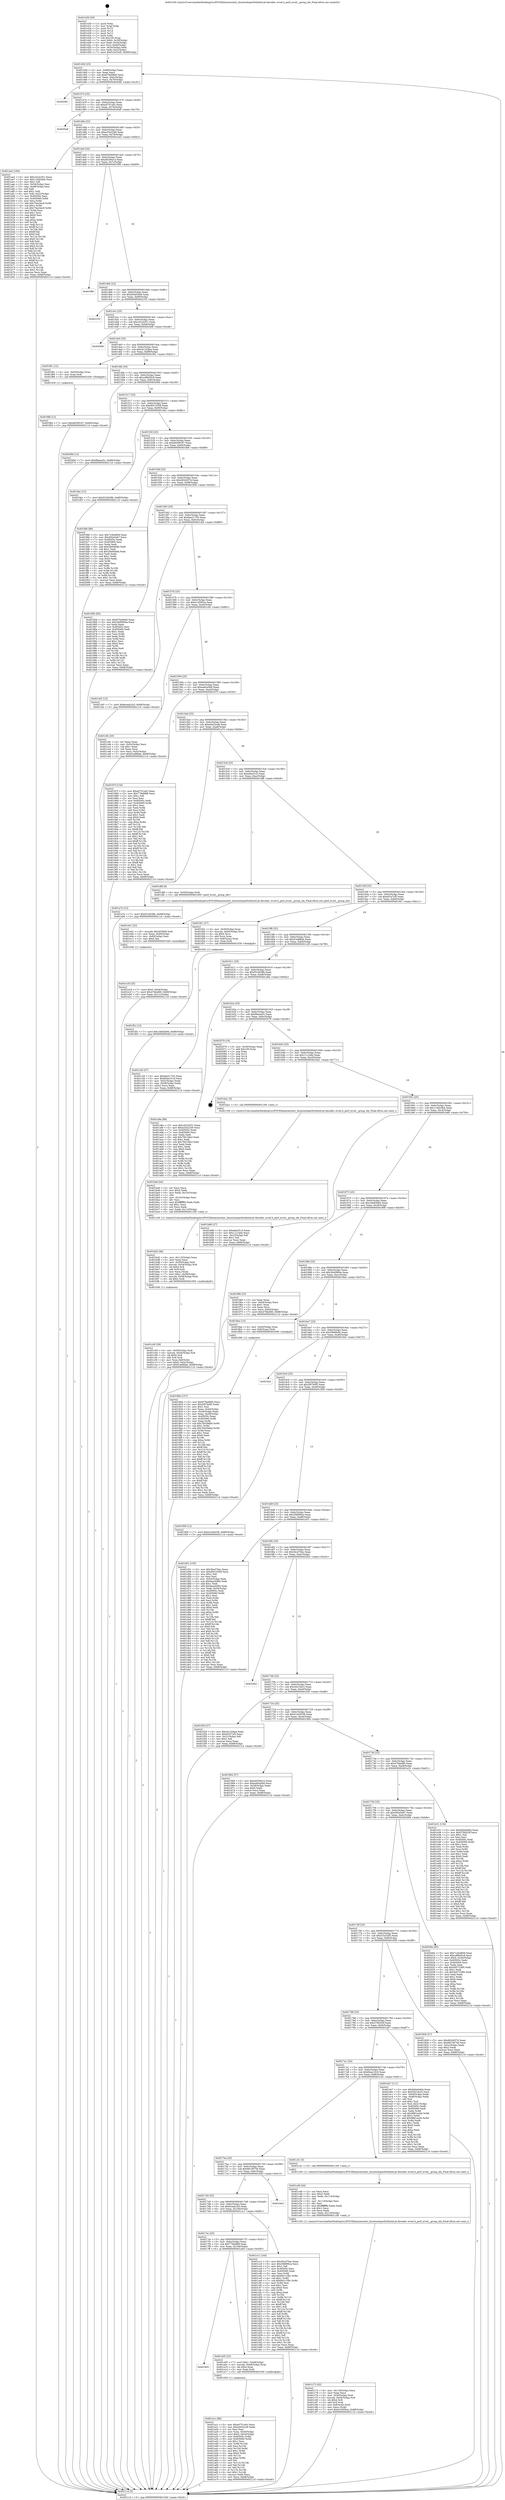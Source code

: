 digraph "0x401430" {
  label = "0x401430 (/mnt/c/Users/mathe/Desktop/tcc/POCII/binaries/extr_linuxtoolsperfutilintel-pt-decoder..evsel.h_perf_evsel__group_idx_Final-ollvm.out::main(0))"
  labelloc = "t"
  node[shape=record]

  Entry [label="",width=0.3,height=0.3,shape=circle,fillcolor=black,style=filled]
  "0x40145d" [label="{
     0x40145d [23]\l
     | [instrs]\l
     &nbsp;&nbsp;0x40145d \<+3\>: mov -0x68(%rbp),%eax\l
     &nbsp;&nbsp;0x401460 \<+2\>: mov %eax,%ecx\l
     &nbsp;&nbsp;0x401462 \<+6\>: sub $0x879a99d0,%ecx\l
     &nbsp;&nbsp;0x401468 \<+3\>: mov %eax,-0x6c(%rbp)\l
     &nbsp;&nbsp;0x40146b \<+3\>: mov %ecx,-0x70(%rbp)\l
     &nbsp;&nbsp;0x40146e \<+6\>: je 000000000040208c \<main+0xc5c\>\l
  }"]
  "0x40208c" [label="{
     0x40208c\l
  }", style=dashed]
  "0x401474" [label="{
     0x401474 [22]\l
     | [instrs]\l
     &nbsp;&nbsp;0x401474 \<+5\>: jmp 0000000000401479 \<main+0x49\>\l
     &nbsp;&nbsp;0x401479 \<+3\>: mov -0x6c(%rbp),%eax\l
     &nbsp;&nbsp;0x40147c \<+5\>: sub $0xa0751a0c,%eax\l
     &nbsp;&nbsp;0x401481 \<+3\>: mov %eax,-0x74(%rbp)\l
     &nbsp;&nbsp;0x401484 \<+6\>: je 00000000004020a8 \<main+0xc78\>\l
  }"]
  Exit [label="",width=0.3,height=0.3,shape=circle,fillcolor=black,style=filled,peripheries=2]
  "0x4020a8" [label="{
     0x4020a8\l
  }", style=dashed]
  "0x40148a" [label="{
     0x40148a [22]\l
     | [instrs]\l
     &nbsp;&nbsp;0x40148a \<+5\>: jmp 000000000040148f \<main+0x5f\>\l
     &nbsp;&nbsp;0x40148f \<+3\>: mov -0x6c(%rbp),%eax\l
     &nbsp;&nbsp;0x401492 \<+5\>: sub $0xa33e2249,%eax\l
     &nbsp;&nbsp;0x401497 \<+3\>: mov %eax,-0x78(%rbp)\l
     &nbsp;&nbsp;0x40149a \<+6\>: je 0000000000401ae2 \<main+0x6b2\>\l
  }"]
  "0x401f8d" [label="{
     0x401f8d [12]\l
     | [instrs]\l
     &nbsp;&nbsp;0x401f8d \<+7\>: movl $0xd6509187,-0x68(%rbp)\l
     &nbsp;&nbsp;0x401f94 \<+5\>: jmp 000000000040211d \<main+0xced\>\l
  }"]
  "0x401ae2" [label="{
     0x401ae2 [164]\l
     | [instrs]\l
     &nbsp;&nbsp;0x401ae2 \<+5\>: mov $0xc422e351,%eax\l
     &nbsp;&nbsp;0x401ae7 \<+5\>: mov $0x11dd24b4,%ecx\l
     &nbsp;&nbsp;0x401aec \<+2\>: mov $0x1,%dl\l
     &nbsp;&nbsp;0x401aee \<+3\>: mov -0x54(%rbp),%esi\l
     &nbsp;&nbsp;0x401af1 \<+3\>: cmp -0x48(%rbp),%esi\l
     &nbsp;&nbsp;0x401af4 \<+4\>: setl %dil\l
     &nbsp;&nbsp;0x401af8 \<+4\>: and $0x1,%dil\l
     &nbsp;&nbsp;0x401afc \<+4\>: mov %dil,-0x22(%rbp)\l
     &nbsp;&nbsp;0x401b00 \<+7\>: mov 0x40505c,%esi\l
     &nbsp;&nbsp;0x401b07 \<+8\>: mov 0x405060,%r8d\l
     &nbsp;&nbsp;0x401b0f \<+3\>: mov %esi,%r9d\l
     &nbsp;&nbsp;0x401b12 \<+7\>: add $0x75ee3ec9,%r9d\l
     &nbsp;&nbsp;0x401b19 \<+4\>: sub $0x1,%r9d\l
     &nbsp;&nbsp;0x401b1d \<+7\>: sub $0x75ee3ec9,%r9d\l
     &nbsp;&nbsp;0x401b24 \<+4\>: imul %r9d,%esi\l
     &nbsp;&nbsp;0x401b28 \<+3\>: and $0x1,%esi\l
     &nbsp;&nbsp;0x401b2b \<+3\>: cmp $0x0,%esi\l
     &nbsp;&nbsp;0x401b2e \<+4\>: sete %dil\l
     &nbsp;&nbsp;0x401b32 \<+4\>: cmp $0xa,%r8d\l
     &nbsp;&nbsp;0x401b36 \<+4\>: setl %r10b\l
     &nbsp;&nbsp;0x401b3a \<+3\>: mov %dil,%r11b\l
     &nbsp;&nbsp;0x401b3d \<+4\>: xor $0xff,%r11b\l
     &nbsp;&nbsp;0x401b41 \<+3\>: mov %r10b,%bl\l
     &nbsp;&nbsp;0x401b44 \<+3\>: xor $0xff,%bl\l
     &nbsp;&nbsp;0x401b47 \<+3\>: xor $0x0,%dl\l
     &nbsp;&nbsp;0x401b4a \<+3\>: mov %r11b,%r14b\l
     &nbsp;&nbsp;0x401b4d \<+4\>: and $0x0,%r14b\l
     &nbsp;&nbsp;0x401b51 \<+3\>: and %dl,%dil\l
     &nbsp;&nbsp;0x401b54 \<+3\>: mov %bl,%r15b\l
     &nbsp;&nbsp;0x401b57 \<+4\>: and $0x0,%r15b\l
     &nbsp;&nbsp;0x401b5b \<+3\>: and %dl,%r10b\l
     &nbsp;&nbsp;0x401b5e \<+3\>: or %dil,%r14b\l
     &nbsp;&nbsp;0x401b61 \<+3\>: or %r10b,%r15b\l
     &nbsp;&nbsp;0x401b64 \<+3\>: xor %r15b,%r14b\l
     &nbsp;&nbsp;0x401b67 \<+3\>: or %bl,%r11b\l
     &nbsp;&nbsp;0x401b6a \<+4\>: xor $0xff,%r11b\l
     &nbsp;&nbsp;0x401b6e \<+3\>: or $0x0,%dl\l
     &nbsp;&nbsp;0x401b71 \<+3\>: and %dl,%r11b\l
     &nbsp;&nbsp;0x401b74 \<+3\>: or %r11b,%r14b\l
     &nbsp;&nbsp;0x401b77 \<+4\>: test $0x1,%r14b\l
     &nbsp;&nbsp;0x401b7b \<+3\>: cmovne %ecx,%eax\l
     &nbsp;&nbsp;0x401b7e \<+3\>: mov %eax,-0x68(%rbp)\l
     &nbsp;&nbsp;0x401b81 \<+5\>: jmp 000000000040211d \<main+0xced\>\l
  }"]
  "0x4014a0" [label="{
     0x4014a0 [22]\l
     | [instrs]\l
     &nbsp;&nbsp;0x4014a0 \<+5\>: jmp 00000000004014a5 \<main+0x75\>\l
     &nbsp;&nbsp;0x4014a5 \<+3\>: mov -0x6c(%rbp),%eax\l
     &nbsp;&nbsp;0x4014a8 \<+5\>: sub $0xa8256e1e,%eax\l
     &nbsp;&nbsp;0x4014ad \<+3\>: mov %eax,-0x7c(%rbp)\l
     &nbsp;&nbsp;0x4014b0 \<+6\>: je 0000000000401f99 \<main+0xb69\>\l
  }"]
  "0x401f5c" [label="{
     0x401f5c [12]\l
     | [instrs]\l
     &nbsp;&nbsp;0x401f5c \<+7\>: movl $0x1bb82b84,-0x68(%rbp)\l
     &nbsp;&nbsp;0x401f63 \<+5\>: jmp 000000000040211d \<main+0xced\>\l
  }"]
  "0x401f99" [label="{
     0x401f99\l
  }", style=dashed]
  "0x4014b6" [label="{
     0x4014b6 [22]\l
     | [instrs]\l
     &nbsp;&nbsp;0x4014b6 \<+5\>: jmp 00000000004014bb \<main+0x8b\>\l
     &nbsp;&nbsp;0x4014bb \<+3\>: mov -0x6c(%rbp),%eax\l
     &nbsp;&nbsp;0x4014be \<+5\>: sub $0xb04e04d4,%eax\l
     &nbsp;&nbsp;0x4014c3 \<+3\>: mov %eax,-0x80(%rbp)\l
     &nbsp;&nbsp;0x4014c6 \<+6\>: je 0000000000402103 \<main+0xcd3\>\l
  }"]
  "0x401e18" [label="{
     0x401e18 [25]\l
     | [instrs]\l
     &nbsp;&nbsp;0x401e18 \<+7\>: movl $0x0,-0x64(%rbp)\l
     &nbsp;&nbsp;0x401e1f \<+7\>: movl $0x47fded90,-0x68(%rbp)\l
     &nbsp;&nbsp;0x401e26 \<+6\>: mov %eax,-0x11c(%rbp)\l
     &nbsp;&nbsp;0x401e2c \<+5\>: jmp 000000000040211d \<main+0xced\>\l
  }"]
  "0x402103" [label="{
     0x402103\l
  }", style=dashed]
  "0x4014cc" [label="{
     0x4014cc [25]\l
     | [instrs]\l
     &nbsp;&nbsp;0x4014cc \<+5\>: jmp 00000000004014d1 \<main+0xa1\>\l
     &nbsp;&nbsp;0x4014d1 \<+3\>: mov -0x6c(%rbp),%eax\l
     &nbsp;&nbsp;0x4014d4 \<+5\>: sub $0xc422e351,%eax\l
     &nbsp;&nbsp;0x4014d9 \<+6\>: mov %eax,-0x84(%rbp)\l
     &nbsp;&nbsp;0x4014df \<+6\>: je 00000000004020d6 \<main+0xca6\>\l
  }"]
  "0x401e01" [label="{
     0x401e01 [23]\l
     | [instrs]\l
     &nbsp;&nbsp;0x401e01 \<+10\>: movabs $0x4030b6,%rdi\l
     &nbsp;&nbsp;0x401e0b \<+3\>: mov %eax,-0x60(%rbp)\l
     &nbsp;&nbsp;0x401e0e \<+3\>: mov -0x60(%rbp),%esi\l
     &nbsp;&nbsp;0x401e11 \<+2\>: mov $0x0,%al\l
     &nbsp;&nbsp;0x401e13 \<+5\>: call 0000000000401040 \<printf@plt\>\l
     | [calls]\l
     &nbsp;&nbsp;0x401040 \{1\} (unknown)\l
  }"]
  "0x4020d6" [label="{
     0x4020d6\l
  }", style=dashed]
  "0x4014e5" [label="{
     0x4014e5 [25]\l
     | [instrs]\l
     &nbsp;&nbsp;0x4014e5 \<+5\>: jmp 00000000004014ea \<main+0xba\>\l
     &nbsp;&nbsp;0x4014ea \<+3\>: mov -0x6c(%rbp),%eax\l
     &nbsp;&nbsp;0x4014ed \<+5\>: sub $0xcb12d4aa,%eax\l
     &nbsp;&nbsp;0x4014f2 \<+6\>: mov %eax,-0x88(%rbp)\l
     &nbsp;&nbsp;0x4014f8 \<+6\>: je 0000000000401f81 \<main+0xb51\>\l
  }"]
  "0x401c72" [label="{
     0x401c72 [42]\l
     | [instrs]\l
     &nbsp;&nbsp;0x401c72 \<+6\>: mov -0x118(%rbp),%ecx\l
     &nbsp;&nbsp;0x401c78 \<+3\>: imul %eax,%ecx\l
     &nbsp;&nbsp;0x401c7b \<+4\>: mov -0x50(%rbp),%rdi\l
     &nbsp;&nbsp;0x401c7f \<+4\>: movslq -0x54(%rbp),%r8\l
     &nbsp;&nbsp;0x401c83 \<+4\>: shl $0x4,%r8\l
     &nbsp;&nbsp;0x401c87 \<+3\>: add %r8,%rdi\l
     &nbsp;&nbsp;0x401c8a \<+4\>: mov 0x8(%rdi),%rdi\l
     &nbsp;&nbsp;0x401c8e \<+2\>: mov %ecx,(%rdi)\l
     &nbsp;&nbsp;0x401c90 \<+7\>: movl $0xe14500ca,-0x68(%rbp)\l
     &nbsp;&nbsp;0x401c97 \<+5\>: jmp 000000000040211d \<main+0xced\>\l
  }"]
  "0x401f81" [label="{
     0x401f81 [12]\l
     | [instrs]\l
     &nbsp;&nbsp;0x401f81 \<+4\>: mov -0x50(%rbp),%rax\l
     &nbsp;&nbsp;0x401f85 \<+3\>: mov %rax,%rdi\l
     &nbsp;&nbsp;0x401f88 \<+5\>: call 0000000000401030 \<free@plt\>\l
     | [calls]\l
     &nbsp;&nbsp;0x401030 \{1\} (unknown)\l
  }"]
  "0x4014fe" [label="{
     0x4014fe [25]\l
     | [instrs]\l
     &nbsp;&nbsp;0x4014fe \<+5\>: jmp 0000000000401503 \<main+0xd3\>\l
     &nbsp;&nbsp;0x401503 \<+3\>: mov -0x6c(%rbp),%eax\l
     &nbsp;&nbsp;0x401506 \<+5\>: sub $0xcd80d5c8,%eax\l
     &nbsp;&nbsp;0x40150b \<+6\>: mov %eax,-0x8c(%rbp)\l
     &nbsp;&nbsp;0x401511 \<+6\>: je 000000000040206d \<main+0xc3d\>\l
  }"]
  "0x401c46" [label="{
     0x401c46 [44]\l
     | [instrs]\l
     &nbsp;&nbsp;0x401c46 \<+2\>: xor %ecx,%ecx\l
     &nbsp;&nbsp;0x401c48 \<+5\>: mov $0x2,%edx\l
     &nbsp;&nbsp;0x401c4d \<+6\>: mov %edx,-0x114(%rbp)\l
     &nbsp;&nbsp;0x401c53 \<+1\>: cltd\l
     &nbsp;&nbsp;0x401c54 \<+6\>: mov -0x114(%rbp),%esi\l
     &nbsp;&nbsp;0x401c5a \<+2\>: idiv %esi\l
     &nbsp;&nbsp;0x401c5c \<+6\>: imul $0xfffffffe,%edx,%edx\l
     &nbsp;&nbsp;0x401c62 \<+3\>: sub $0x1,%ecx\l
     &nbsp;&nbsp;0x401c65 \<+2\>: sub %ecx,%edx\l
     &nbsp;&nbsp;0x401c67 \<+6\>: mov %edx,-0x118(%rbp)\l
     &nbsp;&nbsp;0x401c6d \<+5\>: call 0000000000401160 \<next_i\>\l
     | [calls]\l
     &nbsp;&nbsp;0x401160 \{1\} (/mnt/c/Users/mathe/Desktop/tcc/POCII/binaries/extr_linuxtoolsperfutilintel-pt-decoder..evsel.h_perf_evsel__group_idx_Final-ollvm.out::next_i)\l
  }"]
  "0x40206d" [label="{
     0x40206d [12]\l
     | [instrs]\l
     &nbsp;&nbsp;0x40206d \<+7\>: movl $0xf9aeea5c,-0x68(%rbp)\l
     &nbsp;&nbsp;0x402074 \<+5\>: jmp 000000000040211d \<main+0xced\>\l
  }"]
  "0x401517" [label="{
     0x401517 [25]\l
     | [instrs]\l
     &nbsp;&nbsp;0x401517 \<+5\>: jmp 000000000040151c \<main+0xec\>\l
     &nbsp;&nbsp;0x40151c \<+3\>: mov -0x6c(%rbp),%eax\l
     &nbsp;&nbsp;0x40151f \<+5\>: sub $0xd0515558,%eax\l
     &nbsp;&nbsp;0x401524 \<+6\>: mov %eax,-0x90(%rbp)\l
     &nbsp;&nbsp;0x40152a \<+6\>: je 0000000000401dec \<main+0x9bc\>\l
  }"]
  "0x401c00" [label="{
     0x401c00 [38]\l
     | [instrs]\l
     &nbsp;&nbsp;0x401c00 \<+4\>: mov -0x50(%rbp),%rdi\l
     &nbsp;&nbsp;0x401c04 \<+4\>: movslq -0x54(%rbp),%r8\l
     &nbsp;&nbsp;0x401c08 \<+4\>: shl $0x4,%r8\l
     &nbsp;&nbsp;0x401c0c \<+3\>: add %r8,%rdi\l
     &nbsp;&nbsp;0x401c0f \<+4\>: mov %rax,0x8(%rdi)\l
     &nbsp;&nbsp;0x401c13 \<+7\>: movl $0x0,-0x5c(%rbp)\l
     &nbsp;&nbsp;0x401c1a \<+7\>: movl $0xf1ed88ab,-0x68(%rbp)\l
     &nbsp;&nbsp;0x401c21 \<+5\>: jmp 000000000040211d \<main+0xced\>\l
  }"]
  "0x401dec" [label="{
     0x401dec [12]\l
     | [instrs]\l
     &nbsp;&nbsp;0x401dec \<+7\>: movl $0xf31b038b,-0x68(%rbp)\l
     &nbsp;&nbsp;0x401df3 \<+5\>: jmp 000000000040211d \<main+0xced\>\l
  }"]
  "0x401530" [label="{
     0x401530 [25]\l
     | [instrs]\l
     &nbsp;&nbsp;0x401530 \<+5\>: jmp 0000000000401535 \<main+0x105\>\l
     &nbsp;&nbsp;0x401535 \<+3\>: mov -0x6c(%rbp),%eax\l
     &nbsp;&nbsp;0x401538 \<+5\>: sub $0xd6509187,%eax\l
     &nbsp;&nbsp;0x40153d \<+6\>: mov %eax,-0x94(%rbp)\l
     &nbsp;&nbsp;0x401543 \<+6\>: je 0000000000401fb6 \<main+0xb86\>\l
  }"]
  "0x401bd2" [label="{
     0x401bd2 [46]\l
     | [instrs]\l
     &nbsp;&nbsp;0x401bd2 \<+6\>: mov -0x110(%rbp),%ecx\l
     &nbsp;&nbsp;0x401bd8 \<+3\>: imul %eax,%ecx\l
     &nbsp;&nbsp;0x401bdb \<+4\>: mov -0x50(%rbp),%rdi\l
     &nbsp;&nbsp;0x401bdf \<+4\>: movslq -0x54(%rbp),%r8\l
     &nbsp;&nbsp;0x401be3 \<+4\>: shl $0x4,%r8\l
     &nbsp;&nbsp;0x401be7 \<+3\>: add %r8,%rdi\l
     &nbsp;&nbsp;0x401bea \<+2\>: mov %ecx,(%rdi)\l
     &nbsp;&nbsp;0x401bec \<+7\>: movl $0x1,-0x58(%rbp)\l
     &nbsp;&nbsp;0x401bf3 \<+4\>: movslq -0x58(%rbp),%rdi\l
     &nbsp;&nbsp;0x401bf7 \<+4\>: shl $0x2,%rdi\l
     &nbsp;&nbsp;0x401bfb \<+5\>: call 0000000000401050 \<malloc@plt\>\l
     | [calls]\l
     &nbsp;&nbsp;0x401050 \{1\} (unknown)\l
  }"]
  "0x401fb6" [label="{
     0x401fb6 [88]\l
     | [instrs]\l
     &nbsp;&nbsp;0x401fb6 \<+5\>: mov $0x7c2b4809,%eax\l
     &nbsp;&nbsp;0x401fbb \<+5\>: mov $0x492a5a67,%ecx\l
     &nbsp;&nbsp;0x401fc0 \<+7\>: mov 0x40505c,%edx\l
     &nbsp;&nbsp;0x401fc7 \<+7\>: mov 0x405060,%esi\l
     &nbsp;&nbsp;0x401fce \<+2\>: mov %edx,%edi\l
     &nbsp;&nbsp;0x401fd0 \<+6\>: add $0x29e94ddb,%edi\l
     &nbsp;&nbsp;0x401fd6 \<+3\>: sub $0x1,%edi\l
     &nbsp;&nbsp;0x401fd9 \<+6\>: sub $0x29e94ddb,%edi\l
     &nbsp;&nbsp;0x401fdf \<+3\>: imul %edi,%edx\l
     &nbsp;&nbsp;0x401fe2 \<+3\>: and $0x1,%edx\l
     &nbsp;&nbsp;0x401fe5 \<+3\>: cmp $0x0,%edx\l
     &nbsp;&nbsp;0x401fe8 \<+4\>: sete %r8b\l
     &nbsp;&nbsp;0x401fec \<+3\>: cmp $0xa,%esi\l
     &nbsp;&nbsp;0x401fef \<+4\>: setl %r9b\l
     &nbsp;&nbsp;0x401ff3 \<+3\>: mov %r8b,%r10b\l
     &nbsp;&nbsp;0x401ff6 \<+3\>: and %r9b,%r10b\l
     &nbsp;&nbsp;0x401ff9 \<+3\>: xor %r9b,%r8b\l
     &nbsp;&nbsp;0x401ffc \<+3\>: or %r8b,%r10b\l
     &nbsp;&nbsp;0x401fff \<+4\>: test $0x1,%r10b\l
     &nbsp;&nbsp;0x402003 \<+3\>: cmovne %ecx,%eax\l
     &nbsp;&nbsp;0x402006 \<+3\>: mov %eax,-0x68(%rbp)\l
     &nbsp;&nbsp;0x402009 \<+5\>: jmp 000000000040211d \<main+0xced\>\l
  }"]
  "0x401549" [label="{
     0x401549 [25]\l
     | [instrs]\l
     &nbsp;&nbsp;0x401549 \<+5\>: jmp 000000000040154e \<main+0x11e\>\l
     &nbsp;&nbsp;0x40154e \<+3\>: mov -0x6c(%rbp),%eax\l
     &nbsp;&nbsp;0x401551 \<+5\>: sub $0xd93c657d,%eax\l
     &nbsp;&nbsp;0x401556 \<+6\>: mov %eax,-0x98(%rbp)\l
     &nbsp;&nbsp;0x40155c \<+6\>: je 000000000040185b \<main+0x42b\>\l
  }"]
  "0x401ba6" [label="{
     0x401ba6 [44]\l
     | [instrs]\l
     &nbsp;&nbsp;0x401ba6 \<+2\>: xor %ecx,%ecx\l
     &nbsp;&nbsp;0x401ba8 \<+5\>: mov $0x2,%edx\l
     &nbsp;&nbsp;0x401bad \<+6\>: mov %edx,-0x10c(%rbp)\l
     &nbsp;&nbsp;0x401bb3 \<+1\>: cltd\l
     &nbsp;&nbsp;0x401bb4 \<+6\>: mov -0x10c(%rbp),%esi\l
     &nbsp;&nbsp;0x401bba \<+2\>: idiv %esi\l
     &nbsp;&nbsp;0x401bbc \<+6\>: imul $0xfffffffe,%edx,%edx\l
     &nbsp;&nbsp;0x401bc2 \<+3\>: sub $0x1,%ecx\l
     &nbsp;&nbsp;0x401bc5 \<+2\>: sub %ecx,%edx\l
     &nbsp;&nbsp;0x401bc7 \<+6\>: mov %edx,-0x110(%rbp)\l
     &nbsp;&nbsp;0x401bcd \<+5\>: call 0000000000401160 \<next_i\>\l
     | [calls]\l
     &nbsp;&nbsp;0x401160 \{1\} (/mnt/c/Users/mathe/Desktop/tcc/POCII/binaries/extr_linuxtoolsperfutilintel-pt-decoder..evsel.h_perf_evsel__group_idx_Final-ollvm.out::next_i)\l
  }"]
  "0x40185b" [label="{
     0x40185b [83]\l
     | [instrs]\l
     &nbsp;&nbsp;0x40185b \<+5\>: mov $0x879a99d0,%eax\l
     &nbsp;&nbsp;0x401860 \<+5\>: mov $0x26d0994a,%ecx\l
     &nbsp;&nbsp;0x401865 \<+2\>: xor %edx,%edx\l
     &nbsp;&nbsp;0x401867 \<+7\>: mov 0x40505c,%esi\l
     &nbsp;&nbsp;0x40186e \<+7\>: mov 0x405060,%edi\l
     &nbsp;&nbsp;0x401875 \<+3\>: sub $0x1,%edx\l
     &nbsp;&nbsp;0x401878 \<+3\>: mov %esi,%r8d\l
     &nbsp;&nbsp;0x40187b \<+3\>: add %edx,%r8d\l
     &nbsp;&nbsp;0x40187e \<+4\>: imul %r8d,%esi\l
     &nbsp;&nbsp;0x401882 \<+3\>: and $0x1,%esi\l
     &nbsp;&nbsp;0x401885 \<+3\>: cmp $0x0,%esi\l
     &nbsp;&nbsp;0x401888 \<+4\>: sete %r9b\l
     &nbsp;&nbsp;0x40188c \<+3\>: cmp $0xa,%edi\l
     &nbsp;&nbsp;0x40188f \<+4\>: setl %r10b\l
     &nbsp;&nbsp;0x401893 \<+3\>: mov %r9b,%r11b\l
     &nbsp;&nbsp;0x401896 \<+3\>: and %r10b,%r11b\l
     &nbsp;&nbsp;0x401899 \<+3\>: xor %r10b,%r9b\l
     &nbsp;&nbsp;0x40189c \<+3\>: or %r9b,%r11b\l
     &nbsp;&nbsp;0x40189f \<+4\>: test $0x1,%r11b\l
     &nbsp;&nbsp;0x4018a3 \<+3\>: cmovne %ecx,%eax\l
     &nbsp;&nbsp;0x4018a6 \<+3\>: mov %eax,-0x68(%rbp)\l
     &nbsp;&nbsp;0x4018a9 \<+5\>: jmp 000000000040211d \<main+0xced\>\l
  }"]
  "0x401562" [label="{
     0x401562 [25]\l
     | [instrs]\l
     &nbsp;&nbsp;0x401562 \<+5\>: jmp 0000000000401567 \<main+0x137\>\l
     &nbsp;&nbsp;0x401567 \<+3\>: mov -0x6c(%rbp),%eax\l
     &nbsp;&nbsp;0x40156a \<+5\>: sub $0xdae21793,%eax\l
     &nbsp;&nbsp;0x40156f \<+6\>: mov %eax,-0x9c(%rbp)\l
     &nbsp;&nbsp;0x401575 \<+6\>: je 0000000000401cb5 \<main+0x885\>\l
  }"]
  "0x401a1c" [label="{
     0x401a1c [98]\l
     | [instrs]\l
     &nbsp;&nbsp;0x401a1c \<+5\>: mov $0xa0751a0c,%ecx\l
     &nbsp;&nbsp;0x401a21 \<+5\>: mov $0xed432ce8,%edx\l
     &nbsp;&nbsp;0x401a26 \<+2\>: xor %esi,%esi\l
     &nbsp;&nbsp;0x401a28 \<+4\>: mov %rax,-0x50(%rbp)\l
     &nbsp;&nbsp;0x401a2c \<+7\>: movl $0x0,-0x54(%rbp)\l
     &nbsp;&nbsp;0x401a33 \<+8\>: mov 0x40505c,%r8d\l
     &nbsp;&nbsp;0x401a3b \<+8\>: mov 0x405060,%r9d\l
     &nbsp;&nbsp;0x401a43 \<+3\>: sub $0x1,%esi\l
     &nbsp;&nbsp;0x401a46 \<+3\>: mov %r8d,%r10d\l
     &nbsp;&nbsp;0x401a49 \<+3\>: add %esi,%r10d\l
     &nbsp;&nbsp;0x401a4c \<+4\>: imul %r10d,%r8d\l
     &nbsp;&nbsp;0x401a50 \<+4\>: and $0x1,%r8d\l
     &nbsp;&nbsp;0x401a54 \<+4\>: cmp $0x0,%r8d\l
     &nbsp;&nbsp;0x401a58 \<+4\>: sete %r11b\l
     &nbsp;&nbsp;0x401a5c \<+4\>: cmp $0xa,%r9d\l
     &nbsp;&nbsp;0x401a60 \<+3\>: setl %bl\l
     &nbsp;&nbsp;0x401a63 \<+3\>: mov %r11b,%r14b\l
     &nbsp;&nbsp;0x401a66 \<+3\>: and %bl,%r14b\l
     &nbsp;&nbsp;0x401a69 \<+3\>: xor %bl,%r11b\l
     &nbsp;&nbsp;0x401a6c \<+3\>: or %r11b,%r14b\l
     &nbsp;&nbsp;0x401a6f \<+4\>: test $0x1,%r14b\l
     &nbsp;&nbsp;0x401a73 \<+3\>: cmovne %edx,%ecx\l
     &nbsp;&nbsp;0x401a76 \<+3\>: mov %ecx,-0x68(%rbp)\l
     &nbsp;&nbsp;0x401a79 \<+5\>: jmp 000000000040211d \<main+0xced\>\l
  }"]
  "0x401cb5" [label="{
     0x401cb5 [12]\l
     | [instrs]\l
     &nbsp;&nbsp;0x401cb5 \<+7\>: movl $0x6ceab1b3,-0x68(%rbp)\l
     &nbsp;&nbsp;0x401cbc \<+5\>: jmp 000000000040211d \<main+0xced\>\l
  }"]
  "0x40157b" [label="{
     0x40157b [25]\l
     | [instrs]\l
     &nbsp;&nbsp;0x40157b \<+5\>: jmp 0000000000401580 \<main+0x150\>\l
     &nbsp;&nbsp;0x401580 \<+3\>: mov -0x6c(%rbp),%eax\l
     &nbsp;&nbsp;0x401583 \<+5\>: sub $0xe14500ca,%eax\l
     &nbsp;&nbsp;0x401588 \<+6\>: mov %eax,-0xa0(%rbp)\l
     &nbsp;&nbsp;0x40158e \<+6\>: je 0000000000401c9c \<main+0x86c\>\l
  }"]
  "0x401805" [label="{
     0x401805\l
  }", style=dashed]
  "0x401c9c" [label="{
     0x401c9c [25]\l
     | [instrs]\l
     &nbsp;&nbsp;0x401c9c \<+2\>: xor %eax,%eax\l
     &nbsp;&nbsp;0x401c9e \<+3\>: mov -0x5c(%rbp),%ecx\l
     &nbsp;&nbsp;0x401ca1 \<+3\>: sub $0x1,%eax\l
     &nbsp;&nbsp;0x401ca4 \<+2\>: sub %eax,%ecx\l
     &nbsp;&nbsp;0x401ca6 \<+3\>: mov %ecx,-0x5c(%rbp)\l
     &nbsp;&nbsp;0x401ca9 \<+7\>: movl $0xf1ed88ab,-0x68(%rbp)\l
     &nbsp;&nbsp;0x401cb0 \<+5\>: jmp 000000000040211d \<main+0xced\>\l
  }"]
  "0x401594" [label="{
     0x401594 [25]\l
     | [instrs]\l
     &nbsp;&nbsp;0x401594 \<+5\>: jmp 0000000000401599 \<main+0x169\>\l
     &nbsp;&nbsp;0x401599 \<+3\>: mov -0x6c(%rbp),%eax\l
     &nbsp;&nbsp;0x40159c \<+5\>: sub $0xea9ca5b9,%eax\l
     &nbsp;&nbsp;0x4015a1 \<+6\>: mov %eax,-0xa4(%rbp)\l
     &nbsp;&nbsp;0x4015a7 \<+6\>: je 000000000040197f \<main+0x54f\>\l
  }"]
  "0x401a05" [label="{
     0x401a05 [23]\l
     | [instrs]\l
     &nbsp;&nbsp;0x401a05 \<+7\>: movl $0x1,-0x48(%rbp)\l
     &nbsp;&nbsp;0x401a0c \<+4\>: movslq -0x48(%rbp),%rax\l
     &nbsp;&nbsp;0x401a10 \<+4\>: shl $0x4,%rax\l
     &nbsp;&nbsp;0x401a14 \<+3\>: mov %rax,%rdi\l
     &nbsp;&nbsp;0x401a17 \<+5\>: call 0000000000401050 \<malloc@plt\>\l
     | [calls]\l
     &nbsp;&nbsp;0x401050 \{1\} (unknown)\l
  }"]
  "0x40197f" [label="{
     0x40197f [134]\l
     | [instrs]\l
     &nbsp;&nbsp;0x40197f \<+5\>: mov $0xa0751a0c,%eax\l
     &nbsp;&nbsp;0x401984 \<+5\>: mov $0x779efd88,%ecx\l
     &nbsp;&nbsp;0x401989 \<+2\>: mov $0x1,%dl\l
     &nbsp;&nbsp;0x40198b \<+2\>: xor %esi,%esi\l
     &nbsp;&nbsp;0x40198d \<+7\>: mov 0x40505c,%edi\l
     &nbsp;&nbsp;0x401994 \<+8\>: mov 0x405060,%r8d\l
     &nbsp;&nbsp;0x40199c \<+3\>: sub $0x1,%esi\l
     &nbsp;&nbsp;0x40199f \<+3\>: mov %edi,%r9d\l
     &nbsp;&nbsp;0x4019a2 \<+3\>: add %esi,%r9d\l
     &nbsp;&nbsp;0x4019a5 \<+4\>: imul %r9d,%edi\l
     &nbsp;&nbsp;0x4019a9 \<+3\>: and $0x1,%edi\l
     &nbsp;&nbsp;0x4019ac \<+3\>: cmp $0x0,%edi\l
     &nbsp;&nbsp;0x4019af \<+4\>: sete %r10b\l
     &nbsp;&nbsp;0x4019b3 \<+4\>: cmp $0xa,%r8d\l
     &nbsp;&nbsp;0x4019b7 \<+4\>: setl %r11b\l
     &nbsp;&nbsp;0x4019bb \<+3\>: mov %r10b,%bl\l
     &nbsp;&nbsp;0x4019be \<+3\>: xor $0xff,%bl\l
     &nbsp;&nbsp;0x4019c1 \<+3\>: mov %r11b,%r14b\l
     &nbsp;&nbsp;0x4019c4 \<+4\>: xor $0xff,%r14b\l
     &nbsp;&nbsp;0x4019c8 \<+3\>: xor $0x1,%dl\l
     &nbsp;&nbsp;0x4019cb \<+3\>: mov %bl,%r15b\l
     &nbsp;&nbsp;0x4019ce \<+4\>: and $0xff,%r15b\l
     &nbsp;&nbsp;0x4019d2 \<+3\>: and %dl,%r10b\l
     &nbsp;&nbsp;0x4019d5 \<+3\>: mov %r14b,%r12b\l
     &nbsp;&nbsp;0x4019d8 \<+4\>: and $0xff,%r12b\l
     &nbsp;&nbsp;0x4019dc \<+3\>: and %dl,%r11b\l
     &nbsp;&nbsp;0x4019df \<+3\>: or %r10b,%r15b\l
     &nbsp;&nbsp;0x4019e2 \<+3\>: or %r11b,%r12b\l
     &nbsp;&nbsp;0x4019e5 \<+3\>: xor %r12b,%r15b\l
     &nbsp;&nbsp;0x4019e8 \<+3\>: or %r14b,%bl\l
     &nbsp;&nbsp;0x4019eb \<+3\>: xor $0xff,%bl\l
     &nbsp;&nbsp;0x4019ee \<+3\>: or $0x1,%dl\l
     &nbsp;&nbsp;0x4019f1 \<+2\>: and %dl,%bl\l
     &nbsp;&nbsp;0x4019f3 \<+3\>: or %bl,%r15b\l
     &nbsp;&nbsp;0x4019f6 \<+4\>: test $0x1,%r15b\l
     &nbsp;&nbsp;0x4019fa \<+3\>: cmovne %ecx,%eax\l
     &nbsp;&nbsp;0x4019fd \<+3\>: mov %eax,-0x68(%rbp)\l
     &nbsp;&nbsp;0x401a00 \<+5\>: jmp 000000000040211d \<main+0xced\>\l
  }"]
  "0x4015ad" [label="{
     0x4015ad [25]\l
     | [instrs]\l
     &nbsp;&nbsp;0x4015ad \<+5\>: jmp 00000000004015b2 \<main+0x182\>\l
     &nbsp;&nbsp;0x4015b2 \<+3\>: mov -0x6c(%rbp),%eax\l
     &nbsp;&nbsp;0x4015b5 \<+5\>: sub $0xed432ce8,%eax\l
     &nbsp;&nbsp;0x4015ba \<+6\>: mov %eax,-0xa8(%rbp)\l
     &nbsp;&nbsp;0x4015c0 \<+6\>: je 0000000000401a7e \<main+0x64e\>\l
  }"]
  "0x4017ec" [label="{
     0x4017ec [25]\l
     | [instrs]\l
     &nbsp;&nbsp;0x4017ec \<+5\>: jmp 00000000004017f1 \<main+0x3c1\>\l
     &nbsp;&nbsp;0x4017f1 \<+3\>: mov -0x6c(%rbp),%eax\l
     &nbsp;&nbsp;0x4017f4 \<+5\>: sub $0x779efd88,%eax\l
     &nbsp;&nbsp;0x4017f9 \<+6\>: mov %eax,-0x104(%rbp)\l
     &nbsp;&nbsp;0x4017ff \<+6\>: je 0000000000401a05 \<main+0x5d5\>\l
  }"]
  "0x401a7e" [label="{
     0x401a7e [12]\l
     | [instrs]\l
     &nbsp;&nbsp;0x401a7e \<+7\>: movl $0xf31b038b,-0x68(%rbp)\l
     &nbsp;&nbsp;0x401a85 \<+5\>: jmp 000000000040211d \<main+0xced\>\l
  }"]
  "0x4015c6" [label="{
     0x4015c6 [25]\l
     | [instrs]\l
     &nbsp;&nbsp;0x4015c6 \<+5\>: jmp 00000000004015cb \<main+0x19b\>\l
     &nbsp;&nbsp;0x4015cb \<+3\>: mov -0x6c(%rbp),%eax\l
     &nbsp;&nbsp;0x4015ce \<+5\>: sub $0xedecf1c5,%eax\l
     &nbsp;&nbsp;0x4015d3 \<+6\>: mov %eax,-0xac(%rbp)\l
     &nbsp;&nbsp;0x4015d9 \<+6\>: je 0000000000401df8 \<main+0x9c8\>\l
  }"]
  "0x401cc1" [label="{
     0x401cc1 [144]\l
     | [instrs]\l
     &nbsp;&nbsp;0x401cc1 \<+5\>: mov $0x3bcd70ac,%eax\l
     &nbsp;&nbsp;0x401cc6 \<+5\>: mov $0x2f48992a,%ecx\l
     &nbsp;&nbsp;0x401ccb \<+2\>: mov $0x1,%dl\l
     &nbsp;&nbsp;0x401ccd \<+7\>: mov 0x40505c,%esi\l
     &nbsp;&nbsp;0x401cd4 \<+7\>: mov 0x405060,%edi\l
     &nbsp;&nbsp;0x401cdb \<+3\>: mov %esi,%r8d\l
     &nbsp;&nbsp;0x401cde \<+7\>: add $0x9d1c1fbc,%r8d\l
     &nbsp;&nbsp;0x401ce5 \<+4\>: sub $0x1,%r8d\l
     &nbsp;&nbsp;0x401ce9 \<+7\>: sub $0x9d1c1fbc,%r8d\l
     &nbsp;&nbsp;0x401cf0 \<+4\>: imul %r8d,%esi\l
     &nbsp;&nbsp;0x401cf4 \<+3\>: and $0x1,%esi\l
     &nbsp;&nbsp;0x401cf7 \<+3\>: cmp $0x0,%esi\l
     &nbsp;&nbsp;0x401cfa \<+4\>: sete %r9b\l
     &nbsp;&nbsp;0x401cfe \<+3\>: cmp $0xa,%edi\l
     &nbsp;&nbsp;0x401d01 \<+4\>: setl %r10b\l
     &nbsp;&nbsp;0x401d05 \<+3\>: mov %r9b,%r11b\l
     &nbsp;&nbsp;0x401d08 \<+4\>: xor $0xff,%r11b\l
     &nbsp;&nbsp;0x401d0c \<+3\>: mov %r10b,%bl\l
     &nbsp;&nbsp;0x401d0f \<+3\>: xor $0xff,%bl\l
     &nbsp;&nbsp;0x401d12 \<+3\>: xor $0x1,%dl\l
     &nbsp;&nbsp;0x401d15 \<+3\>: mov %r11b,%r14b\l
     &nbsp;&nbsp;0x401d18 \<+4\>: and $0xff,%r14b\l
     &nbsp;&nbsp;0x401d1c \<+3\>: and %dl,%r9b\l
     &nbsp;&nbsp;0x401d1f \<+3\>: mov %bl,%r15b\l
     &nbsp;&nbsp;0x401d22 \<+4\>: and $0xff,%r15b\l
     &nbsp;&nbsp;0x401d26 \<+3\>: and %dl,%r10b\l
     &nbsp;&nbsp;0x401d29 \<+3\>: or %r9b,%r14b\l
     &nbsp;&nbsp;0x401d2c \<+3\>: or %r10b,%r15b\l
     &nbsp;&nbsp;0x401d2f \<+3\>: xor %r15b,%r14b\l
     &nbsp;&nbsp;0x401d32 \<+3\>: or %bl,%r11b\l
     &nbsp;&nbsp;0x401d35 \<+4\>: xor $0xff,%r11b\l
     &nbsp;&nbsp;0x401d39 \<+3\>: or $0x1,%dl\l
     &nbsp;&nbsp;0x401d3c \<+3\>: and %dl,%r11b\l
     &nbsp;&nbsp;0x401d3f \<+3\>: or %r11b,%r14b\l
     &nbsp;&nbsp;0x401d42 \<+4\>: test $0x1,%r14b\l
     &nbsp;&nbsp;0x401d46 \<+3\>: cmovne %ecx,%eax\l
     &nbsp;&nbsp;0x401d49 \<+3\>: mov %eax,-0x68(%rbp)\l
     &nbsp;&nbsp;0x401d4c \<+5\>: jmp 000000000040211d \<main+0xced\>\l
  }"]
  "0x401df8" [label="{
     0x401df8 [9]\l
     | [instrs]\l
     &nbsp;&nbsp;0x401df8 \<+4\>: mov -0x50(%rbp),%rdi\l
     &nbsp;&nbsp;0x401dfc \<+5\>: call 0000000000401400 \<perf_evsel__group_idx\>\l
     | [calls]\l
     &nbsp;&nbsp;0x401400 \{1\} (/mnt/c/Users/mathe/Desktop/tcc/POCII/binaries/extr_linuxtoolsperfutilintel-pt-decoder..evsel.h_perf_evsel__group_idx_Final-ollvm.out::perf_evsel__group_idx)\l
  }"]
  "0x4015df" [label="{
     0x4015df [25]\l
     | [instrs]\l
     &nbsp;&nbsp;0x4015df \<+5\>: jmp 00000000004015e4 \<main+0x1b4\>\l
     &nbsp;&nbsp;0x4015e4 \<+3\>: mov -0x6c(%rbp),%eax\l
     &nbsp;&nbsp;0x4015e7 \<+5\>: sub $0xef1b7cf5,%eax\l
     &nbsp;&nbsp;0x4015ec \<+6\>: mov %eax,-0xb0(%rbp)\l
     &nbsp;&nbsp;0x4015f2 \<+6\>: je 0000000000401f41 \<main+0xb11\>\l
  }"]
  "0x4017d3" [label="{
     0x4017d3 [25]\l
     | [instrs]\l
     &nbsp;&nbsp;0x4017d3 \<+5\>: jmp 00000000004017d8 \<main+0x3a8\>\l
     &nbsp;&nbsp;0x4017d8 \<+3\>: mov -0x6c(%rbp),%eax\l
     &nbsp;&nbsp;0x4017db \<+5\>: sub $0x6ceab1b3,%eax\l
     &nbsp;&nbsp;0x4017e0 \<+6\>: mov %eax,-0x100(%rbp)\l
     &nbsp;&nbsp;0x4017e6 \<+6\>: je 0000000000401cc1 \<main+0x891\>\l
  }"]
  "0x401f41" [label="{
     0x401f41 [27]\l
     | [instrs]\l
     &nbsp;&nbsp;0x401f41 \<+4\>: mov -0x50(%rbp),%rax\l
     &nbsp;&nbsp;0x401f45 \<+4\>: movslq -0x64(%rbp),%rcx\l
     &nbsp;&nbsp;0x401f49 \<+4\>: shl $0x4,%rcx\l
     &nbsp;&nbsp;0x401f4d \<+3\>: add %rcx,%rax\l
     &nbsp;&nbsp;0x401f50 \<+4\>: mov 0x8(%rax),%rax\l
     &nbsp;&nbsp;0x401f54 \<+3\>: mov %rax,%rdi\l
     &nbsp;&nbsp;0x401f57 \<+5\>: call 0000000000401030 \<free@plt\>\l
     | [calls]\l
     &nbsp;&nbsp;0x401030 \{1\} (unknown)\l
  }"]
  "0x4015f8" [label="{
     0x4015f8 [25]\l
     | [instrs]\l
     &nbsp;&nbsp;0x4015f8 \<+5\>: jmp 00000000004015fd \<main+0x1cd\>\l
     &nbsp;&nbsp;0x4015fd \<+3\>: mov -0x6c(%rbp),%eax\l
     &nbsp;&nbsp;0x401600 \<+5\>: sub $0xf1ed88ab,%eax\l
     &nbsp;&nbsp;0x401605 \<+6\>: mov %eax,-0xb4(%rbp)\l
     &nbsp;&nbsp;0x40160b \<+6\>: je 0000000000401c26 \<main+0x7f6\>\l
  }"]
  "0x401843" [label="{
     0x401843\l
  }", style=dashed]
  "0x401c26" [label="{
     0x401c26 [27]\l
     | [instrs]\l
     &nbsp;&nbsp;0x401c26 \<+5\>: mov $0xdae21793,%eax\l
     &nbsp;&nbsp;0x401c2b \<+5\>: mov $0x60ae1018,%ecx\l
     &nbsp;&nbsp;0x401c30 \<+3\>: mov -0x5c(%rbp),%edx\l
     &nbsp;&nbsp;0x401c33 \<+3\>: cmp -0x58(%rbp),%edx\l
     &nbsp;&nbsp;0x401c36 \<+3\>: cmovl %ecx,%eax\l
     &nbsp;&nbsp;0x401c39 \<+3\>: mov %eax,-0x68(%rbp)\l
     &nbsp;&nbsp;0x401c3c \<+5\>: jmp 000000000040211d \<main+0xced\>\l
  }"]
  "0x401611" [label="{
     0x401611 [25]\l
     | [instrs]\l
     &nbsp;&nbsp;0x401611 \<+5\>: jmp 0000000000401616 \<main+0x1e6\>\l
     &nbsp;&nbsp;0x401616 \<+3\>: mov -0x6c(%rbp),%eax\l
     &nbsp;&nbsp;0x401619 \<+5\>: sub $0xf31b038b,%eax\l
     &nbsp;&nbsp;0x40161e \<+6\>: mov %eax,-0xb8(%rbp)\l
     &nbsp;&nbsp;0x401624 \<+6\>: je 0000000000401a8a \<main+0x65a\>\l
  }"]
  "0x4017ba" [label="{
     0x4017ba [25]\l
     | [instrs]\l
     &nbsp;&nbsp;0x4017ba \<+5\>: jmp 00000000004017bf \<main+0x38f\>\l
     &nbsp;&nbsp;0x4017bf \<+3\>: mov -0x6c(%rbp),%eax\l
     &nbsp;&nbsp;0x4017c2 \<+5\>: sub $0x68158756,%eax\l
     &nbsp;&nbsp;0x4017c7 \<+6\>: mov %eax,-0xfc(%rbp)\l
     &nbsp;&nbsp;0x4017cd \<+6\>: je 0000000000401843 \<main+0x413\>\l
  }"]
  "0x401a8a" [label="{
     0x401a8a [88]\l
     | [instrs]\l
     &nbsp;&nbsp;0x401a8a \<+5\>: mov $0xc422e351,%eax\l
     &nbsp;&nbsp;0x401a8f \<+5\>: mov $0xa33e2249,%ecx\l
     &nbsp;&nbsp;0x401a94 \<+7\>: mov 0x40505c,%edx\l
     &nbsp;&nbsp;0x401a9b \<+7\>: mov 0x405060,%esi\l
     &nbsp;&nbsp;0x401aa2 \<+2\>: mov %edx,%edi\l
     &nbsp;&nbsp;0x401aa4 \<+6\>: add $0x7fd128a3,%edi\l
     &nbsp;&nbsp;0x401aaa \<+3\>: sub $0x1,%edi\l
     &nbsp;&nbsp;0x401aad \<+6\>: sub $0x7fd128a3,%edi\l
     &nbsp;&nbsp;0x401ab3 \<+3\>: imul %edi,%edx\l
     &nbsp;&nbsp;0x401ab6 \<+3\>: and $0x1,%edx\l
     &nbsp;&nbsp;0x401ab9 \<+3\>: cmp $0x0,%edx\l
     &nbsp;&nbsp;0x401abc \<+4\>: sete %r8b\l
     &nbsp;&nbsp;0x401ac0 \<+3\>: cmp $0xa,%esi\l
     &nbsp;&nbsp;0x401ac3 \<+4\>: setl %r9b\l
     &nbsp;&nbsp;0x401ac7 \<+3\>: mov %r8b,%r10b\l
     &nbsp;&nbsp;0x401aca \<+3\>: and %r9b,%r10b\l
     &nbsp;&nbsp;0x401acd \<+3\>: xor %r9b,%r8b\l
     &nbsp;&nbsp;0x401ad0 \<+3\>: or %r8b,%r10b\l
     &nbsp;&nbsp;0x401ad3 \<+4\>: test $0x1,%r10b\l
     &nbsp;&nbsp;0x401ad7 \<+3\>: cmovne %ecx,%eax\l
     &nbsp;&nbsp;0x401ada \<+3\>: mov %eax,-0x68(%rbp)\l
     &nbsp;&nbsp;0x401add \<+5\>: jmp 000000000040211d \<main+0xced\>\l
  }"]
  "0x40162a" [label="{
     0x40162a [25]\l
     | [instrs]\l
     &nbsp;&nbsp;0x40162a \<+5\>: jmp 000000000040162f \<main+0x1ff\>\l
     &nbsp;&nbsp;0x40162f \<+3\>: mov -0x6c(%rbp),%eax\l
     &nbsp;&nbsp;0x401632 \<+5\>: sub $0xf9aeea5c,%eax\l
     &nbsp;&nbsp;0x401637 \<+6\>: mov %eax,-0xbc(%rbp)\l
     &nbsp;&nbsp;0x40163d \<+6\>: je 0000000000402079 \<main+0xc49\>\l
  }"]
  "0x401c41" [label="{
     0x401c41 [5]\l
     | [instrs]\l
     &nbsp;&nbsp;0x401c41 \<+5\>: call 0000000000401160 \<next_i\>\l
     | [calls]\l
     &nbsp;&nbsp;0x401160 \{1\} (/mnt/c/Users/mathe/Desktop/tcc/POCII/binaries/extr_linuxtoolsperfutilintel-pt-decoder..evsel.h_perf_evsel__group_idx_Final-ollvm.out::next_i)\l
  }"]
  "0x402079" [label="{
     0x402079 [19]\l
     | [instrs]\l
     &nbsp;&nbsp;0x402079 \<+3\>: mov -0x30(%rbp),%eax\l
     &nbsp;&nbsp;0x40207c \<+7\>: add $0x100,%rsp\l
     &nbsp;&nbsp;0x402083 \<+1\>: pop %rbx\l
     &nbsp;&nbsp;0x402084 \<+2\>: pop %r12\l
     &nbsp;&nbsp;0x402086 \<+2\>: pop %r14\l
     &nbsp;&nbsp;0x402088 \<+2\>: pop %r15\l
     &nbsp;&nbsp;0x40208a \<+1\>: pop %rbp\l
     &nbsp;&nbsp;0x40208b \<+1\>: ret\l
  }"]
  "0x401643" [label="{
     0x401643 [25]\l
     | [instrs]\l
     &nbsp;&nbsp;0x401643 \<+5\>: jmp 0000000000401648 \<main+0x218\>\l
     &nbsp;&nbsp;0x401648 \<+3\>: mov -0x6c(%rbp),%eax\l
     &nbsp;&nbsp;0x40164b \<+5\>: sub $0x11c1dde,%eax\l
     &nbsp;&nbsp;0x401650 \<+6\>: mov %eax,-0xc0(%rbp)\l
     &nbsp;&nbsp;0x401656 \<+6\>: je 0000000000401ba1 \<main+0x771\>\l
  }"]
  "0x4017a1" [label="{
     0x4017a1 [25]\l
     | [instrs]\l
     &nbsp;&nbsp;0x4017a1 \<+5\>: jmp 00000000004017a6 \<main+0x376\>\l
     &nbsp;&nbsp;0x4017a6 \<+3\>: mov -0x6c(%rbp),%eax\l
     &nbsp;&nbsp;0x4017a9 \<+5\>: sub $0x60ae1018,%eax\l
     &nbsp;&nbsp;0x4017ae \<+6\>: mov %eax,-0xf8(%rbp)\l
     &nbsp;&nbsp;0x4017b4 \<+6\>: je 0000000000401c41 \<main+0x811\>\l
  }"]
  "0x401ba1" [label="{
     0x401ba1 [5]\l
     | [instrs]\l
     &nbsp;&nbsp;0x401ba1 \<+5\>: call 0000000000401160 \<next_i\>\l
     | [calls]\l
     &nbsp;&nbsp;0x401160 \{1\} (/mnt/c/Users/mathe/Desktop/tcc/POCII/binaries/extr_linuxtoolsperfutilintel-pt-decoder..evsel.h_perf_evsel__group_idx_Final-ollvm.out::next_i)\l
  }"]
  "0x40165c" [label="{
     0x40165c [25]\l
     | [instrs]\l
     &nbsp;&nbsp;0x40165c \<+5\>: jmp 0000000000401661 \<main+0x231\>\l
     &nbsp;&nbsp;0x401661 \<+3\>: mov -0x6c(%rbp),%eax\l
     &nbsp;&nbsp;0x401664 \<+5\>: sub $0x11dd24b4,%eax\l
     &nbsp;&nbsp;0x401669 \<+6\>: mov %eax,-0xc4(%rbp)\l
     &nbsp;&nbsp;0x40166f \<+6\>: je 0000000000401b86 \<main+0x756\>\l
  }"]
  "0x401eb7" [label="{
     0x401eb7 [111]\l
     | [instrs]\l
     &nbsp;&nbsp;0x401eb7 \<+5\>: mov $0xb04e04d4,%eax\l
     &nbsp;&nbsp;0x401ebc \<+5\>: mov $0x3d21fa23,%ecx\l
     &nbsp;&nbsp;0x401ec1 \<+3\>: mov -0x64(%rbp),%edx\l
     &nbsp;&nbsp;0x401ec4 \<+3\>: cmp -0x48(%rbp),%edx\l
     &nbsp;&nbsp;0x401ec7 \<+4\>: setl %sil\l
     &nbsp;&nbsp;0x401ecb \<+4\>: and $0x1,%sil\l
     &nbsp;&nbsp;0x401ecf \<+4\>: mov %sil,-0x21(%rbp)\l
     &nbsp;&nbsp;0x401ed3 \<+7\>: mov 0x40505c,%edx\l
     &nbsp;&nbsp;0x401eda \<+7\>: mov 0x405060,%edi\l
     &nbsp;&nbsp;0x401ee1 \<+3\>: mov %edx,%r8d\l
     &nbsp;&nbsp;0x401ee4 \<+7\>: sub $0x9861ecbb,%r8d\l
     &nbsp;&nbsp;0x401eeb \<+4\>: sub $0x1,%r8d\l
     &nbsp;&nbsp;0x401eef \<+7\>: add $0x9861ecbb,%r8d\l
     &nbsp;&nbsp;0x401ef6 \<+4\>: imul %r8d,%edx\l
     &nbsp;&nbsp;0x401efa \<+3\>: and $0x1,%edx\l
     &nbsp;&nbsp;0x401efd \<+3\>: cmp $0x0,%edx\l
     &nbsp;&nbsp;0x401f00 \<+4\>: sete %sil\l
     &nbsp;&nbsp;0x401f04 \<+3\>: cmp $0xa,%edi\l
     &nbsp;&nbsp;0x401f07 \<+4\>: setl %r9b\l
     &nbsp;&nbsp;0x401f0b \<+3\>: mov %sil,%r10b\l
     &nbsp;&nbsp;0x401f0e \<+3\>: and %r9b,%r10b\l
     &nbsp;&nbsp;0x401f11 \<+3\>: xor %r9b,%sil\l
     &nbsp;&nbsp;0x401f14 \<+3\>: or %sil,%r10b\l
     &nbsp;&nbsp;0x401f17 \<+4\>: test $0x1,%r10b\l
     &nbsp;&nbsp;0x401f1b \<+3\>: cmovne %ecx,%eax\l
     &nbsp;&nbsp;0x401f1e \<+3\>: mov %eax,-0x68(%rbp)\l
     &nbsp;&nbsp;0x401f21 \<+5\>: jmp 000000000040211d \<main+0xced\>\l
  }"]
  "0x401b86" [label="{
     0x401b86 [27]\l
     | [instrs]\l
     &nbsp;&nbsp;0x401b86 \<+5\>: mov $0xedecf1c5,%eax\l
     &nbsp;&nbsp;0x401b8b \<+5\>: mov $0x11c1dde,%ecx\l
     &nbsp;&nbsp;0x401b90 \<+3\>: mov -0x22(%rbp),%dl\l
     &nbsp;&nbsp;0x401b93 \<+3\>: test $0x1,%dl\l
     &nbsp;&nbsp;0x401b96 \<+3\>: cmovne %ecx,%eax\l
     &nbsp;&nbsp;0x401b99 \<+3\>: mov %eax,-0x68(%rbp)\l
     &nbsp;&nbsp;0x401b9c \<+5\>: jmp 000000000040211d \<main+0xced\>\l
  }"]
  "0x401675" [label="{
     0x401675 [25]\l
     | [instrs]\l
     &nbsp;&nbsp;0x401675 \<+5\>: jmp 000000000040167a \<main+0x24a\>\l
     &nbsp;&nbsp;0x40167a \<+3\>: mov -0x6c(%rbp),%eax\l
     &nbsp;&nbsp;0x40167d \<+5\>: sub $0x1bb82b84,%eax\l
     &nbsp;&nbsp;0x401682 \<+6\>: mov %eax,-0xc8(%rbp)\l
     &nbsp;&nbsp;0x401688 \<+6\>: je 0000000000401f68 \<main+0xb38\>\l
  }"]
  "0x4018bb" [label="{
     0x4018bb [157]\l
     | [instrs]\l
     &nbsp;&nbsp;0x4018bb \<+5\>: mov $0x879a99d0,%ecx\l
     &nbsp;&nbsp;0x4018c0 \<+5\>: mov $0x2f07b0f5,%edx\l
     &nbsp;&nbsp;0x4018c5 \<+3\>: mov $0x1,%sil\l
     &nbsp;&nbsp;0x4018c8 \<+3\>: mov %eax,-0x44(%rbp)\l
     &nbsp;&nbsp;0x4018cb \<+3\>: mov -0x44(%rbp),%eax\l
     &nbsp;&nbsp;0x4018ce \<+3\>: mov %eax,-0x28(%rbp)\l
     &nbsp;&nbsp;0x4018d1 \<+7\>: mov 0x40505c,%eax\l
     &nbsp;&nbsp;0x4018d8 \<+8\>: mov 0x405060,%r8d\l
     &nbsp;&nbsp;0x4018e0 \<+3\>: mov %eax,%r9d\l
     &nbsp;&nbsp;0x4018e3 \<+7\>: sub $0x7b029dbd,%r9d\l
     &nbsp;&nbsp;0x4018ea \<+4\>: sub $0x1,%r9d\l
     &nbsp;&nbsp;0x4018ee \<+7\>: add $0x7b029dbd,%r9d\l
     &nbsp;&nbsp;0x4018f5 \<+4\>: imul %r9d,%eax\l
     &nbsp;&nbsp;0x4018f9 \<+3\>: and $0x1,%eax\l
     &nbsp;&nbsp;0x4018fc \<+3\>: cmp $0x0,%eax\l
     &nbsp;&nbsp;0x4018ff \<+4\>: sete %r10b\l
     &nbsp;&nbsp;0x401903 \<+4\>: cmp $0xa,%r8d\l
     &nbsp;&nbsp;0x401907 \<+4\>: setl %r11b\l
     &nbsp;&nbsp;0x40190b \<+3\>: mov %r10b,%bl\l
     &nbsp;&nbsp;0x40190e \<+3\>: xor $0xff,%bl\l
     &nbsp;&nbsp;0x401911 \<+3\>: mov %r11b,%r14b\l
     &nbsp;&nbsp;0x401914 \<+4\>: xor $0xff,%r14b\l
     &nbsp;&nbsp;0x401918 \<+4\>: xor $0x1,%sil\l
     &nbsp;&nbsp;0x40191c \<+3\>: mov %bl,%r15b\l
     &nbsp;&nbsp;0x40191f \<+4\>: and $0xff,%r15b\l
     &nbsp;&nbsp;0x401923 \<+3\>: and %sil,%r10b\l
     &nbsp;&nbsp;0x401926 \<+3\>: mov %r14b,%r12b\l
     &nbsp;&nbsp;0x401929 \<+4\>: and $0xff,%r12b\l
     &nbsp;&nbsp;0x40192d \<+3\>: and %sil,%r11b\l
     &nbsp;&nbsp;0x401930 \<+3\>: or %r10b,%r15b\l
     &nbsp;&nbsp;0x401933 \<+3\>: or %r11b,%r12b\l
     &nbsp;&nbsp;0x401936 \<+3\>: xor %r12b,%r15b\l
     &nbsp;&nbsp;0x401939 \<+3\>: or %r14b,%bl\l
     &nbsp;&nbsp;0x40193c \<+3\>: xor $0xff,%bl\l
     &nbsp;&nbsp;0x40193f \<+4\>: or $0x1,%sil\l
     &nbsp;&nbsp;0x401943 \<+3\>: and %sil,%bl\l
     &nbsp;&nbsp;0x401946 \<+3\>: or %bl,%r15b\l
     &nbsp;&nbsp;0x401949 \<+4\>: test $0x1,%r15b\l
     &nbsp;&nbsp;0x40194d \<+3\>: cmovne %edx,%ecx\l
     &nbsp;&nbsp;0x401950 \<+3\>: mov %ecx,-0x68(%rbp)\l
     &nbsp;&nbsp;0x401953 \<+5\>: jmp 000000000040211d \<main+0xced\>\l
  }"]
  "0x401f68" [label="{
     0x401f68 [25]\l
     | [instrs]\l
     &nbsp;&nbsp;0x401f68 \<+2\>: xor %eax,%eax\l
     &nbsp;&nbsp;0x401f6a \<+3\>: mov -0x64(%rbp),%ecx\l
     &nbsp;&nbsp;0x401f6d \<+3\>: sub $0x1,%eax\l
     &nbsp;&nbsp;0x401f70 \<+2\>: sub %eax,%ecx\l
     &nbsp;&nbsp;0x401f72 \<+3\>: mov %ecx,-0x64(%rbp)\l
     &nbsp;&nbsp;0x401f75 \<+7\>: movl $0x47fded90,-0x68(%rbp)\l
     &nbsp;&nbsp;0x401f7c \<+5\>: jmp 000000000040211d \<main+0xced\>\l
  }"]
  "0x40168e" [label="{
     0x40168e [25]\l
     | [instrs]\l
     &nbsp;&nbsp;0x40168e \<+5\>: jmp 0000000000401693 \<main+0x263\>\l
     &nbsp;&nbsp;0x401693 \<+3\>: mov -0x6c(%rbp),%eax\l
     &nbsp;&nbsp;0x401696 \<+5\>: sub $0x26d0994a,%eax\l
     &nbsp;&nbsp;0x40169b \<+6\>: mov %eax,-0xcc(%rbp)\l
     &nbsp;&nbsp;0x4016a1 \<+6\>: je 00000000004018ae \<main+0x47e\>\l
  }"]
  "0x401430" [label="{
     0x401430 [45]\l
     | [instrs]\l
     &nbsp;&nbsp;0x401430 \<+1\>: push %rbp\l
     &nbsp;&nbsp;0x401431 \<+3\>: mov %rsp,%rbp\l
     &nbsp;&nbsp;0x401434 \<+2\>: push %r15\l
     &nbsp;&nbsp;0x401436 \<+2\>: push %r14\l
     &nbsp;&nbsp;0x401438 \<+2\>: push %r12\l
     &nbsp;&nbsp;0x40143a \<+1\>: push %rbx\l
     &nbsp;&nbsp;0x40143b \<+7\>: sub $0x100,%rsp\l
     &nbsp;&nbsp;0x401442 \<+7\>: movl $0x0,-0x30(%rbp)\l
     &nbsp;&nbsp;0x401449 \<+3\>: mov %edi,-0x34(%rbp)\l
     &nbsp;&nbsp;0x40144c \<+4\>: mov %rsi,-0x40(%rbp)\l
     &nbsp;&nbsp;0x401450 \<+3\>: mov -0x34(%rbp),%edi\l
     &nbsp;&nbsp;0x401453 \<+3\>: mov %edi,-0x2c(%rbp)\l
     &nbsp;&nbsp;0x401456 \<+7\>: movl $0x51b23cf5,-0x68(%rbp)\l
  }"]
  "0x4018ae" [label="{
     0x4018ae [13]\l
     | [instrs]\l
     &nbsp;&nbsp;0x4018ae \<+4\>: mov -0x40(%rbp),%rax\l
     &nbsp;&nbsp;0x4018b2 \<+4\>: mov 0x8(%rax),%rdi\l
     &nbsp;&nbsp;0x4018b6 \<+5\>: call 0000000000401060 \<atoi@plt\>\l
     | [calls]\l
     &nbsp;&nbsp;0x401060 \{1\} (unknown)\l
  }"]
  "0x4016a7" [label="{
     0x4016a7 [25]\l
     | [instrs]\l
     &nbsp;&nbsp;0x4016a7 \<+5\>: jmp 00000000004016ac \<main+0x27c\>\l
     &nbsp;&nbsp;0x4016ac \<+3\>: mov -0x6c(%rbp),%eax\l
     &nbsp;&nbsp;0x4016af \<+5\>: sub $0x29066c8c,%eax\l
     &nbsp;&nbsp;0x4016b4 \<+6\>: mov %eax,-0xd0(%rbp)\l
     &nbsp;&nbsp;0x4016ba \<+6\>: je 0000000000401fa5 \<main+0xb75\>\l
  }"]
  "0x40211d" [label="{
     0x40211d [5]\l
     | [instrs]\l
     &nbsp;&nbsp;0x40211d \<+5\>: jmp 000000000040145d \<main+0x2d\>\l
  }"]
  "0x401fa5" [label="{
     0x401fa5\l
  }", style=dashed]
  "0x4016c0" [label="{
     0x4016c0 [25]\l
     | [instrs]\l
     &nbsp;&nbsp;0x4016c0 \<+5\>: jmp 00000000004016c5 \<main+0x295\>\l
     &nbsp;&nbsp;0x4016c5 \<+3\>: mov -0x6c(%rbp),%eax\l
     &nbsp;&nbsp;0x4016c8 \<+5\>: sub $0x2f07b0f5,%eax\l
     &nbsp;&nbsp;0x4016cd \<+6\>: mov %eax,-0xd4(%rbp)\l
     &nbsp;&nbsp;0x4016d3 \<+6\>: je 0000000000401958 \<main+0x528\>\l
  }"]
  "0x401788" [label="{
     0x401788 [25]\l
     | [instrs]\l
     &nbsp;&nbsp;0x401788 \<+5\>: jmp 000000000040178d \<main+0x35d\>\l
     &nbsp;&nbsp;0x40178d \<+3\>: mov -0x6c(%rbp),%eax\l
     &nbsp;&nbsp;0x401790 \<+5\>: sub $0x57fb553f,%eax\l
     &nbsp;&nbsp;0x401795 \<+6\>: mov %eax,-0xf4(%rbp)\l
     &nbsp;&nbsp;0x40179b \<+6\>: je 0000000000401eb7 \<main+0xa87\>\l
  }"]
  "0x401958" [label="{
     0x401958 [12]\l
     | [instrs]\l
     &nbsp;&nbsp;0x401958 \<+7\>: movl $0x41e0d338,-0x68(%rbp)\l
     &nbsp;&nbsp;0x40195f \<+5\>: jmp 000000000040211d \<main+0xced\>\l
  }"]
  "0x4016d9" [label="{
     0x4016d9 [25]\l
     | [instrs]\l
     &nbsp;&nbsp;0x4016d9 \<+5\>: jmp 00000000004016de \<main+0x2ae\>\l
     &nbsp;&nbsp;0x4016de \<+3\>: mov -0x6c(%rbp),%eax\l
     &nbsp;&nbsp;0x4016e1 \<+5\>: sub $0x2f48992a,%eax\l
     &nbsp;&nbsp;0x4016e6 \<+6\>: mov %eax,-0xd8(%rbp)\l
     &nbsp;&nbsp;0x4016ec \<+6\>: je 0000000000401d51 \<main+0x921\>\l
  }"]
  "0x401828" [label="{
     0x401828 [27]\l
     | [instrs]\l
     &nbsp;&nbsp;0x401828 \<+5\>: mov $0xd93c657d,%eax\l
     &nbsp;&nbsp;0x40182d \<+5\>: mov $0x68158756,%ecx\l
     &nbsp;&nbsp;0x401832 \<+3\>: mov -0x2c(%rbp),%edx\l
     &nbsp;&nbsp;0x401835 \<+3\>: cmp $0x2,%edx\l
     &nbsp;&nbsp;0x401838 \<+3\>: cmovne %ecx,%eax\l
     &nbsp;&nbsp;0x40183b \<+3\>: mov %eax,-0x68(%rbp)\l
     &nbsp;&nbsp;0x40183e \<+5\>: jmp 000000000040211d \<main+0xced\>\l
  }"]
  "0x401d51" [label="{
     0x401d51 [155]\l
     | [instrs]\l
     &nbsp;&nbsp;0x401d51 \<+5\>: mov $0x3bcd70ac,%eax\l
     &nbsp;&nbsp;0x401d56 \<+5\>: mov $0xd0515558,%ecx\l
     &nbsp;&nbsp;0x401d5b \<+2\>: mov $0x1,%dl\l
     &nbsp;&nbsp;0x401d5d \<+2\>: xor %esi,%esi\l
     &nbsp;&nbsp;0x401d5f \<+3\>: mov -0x54(%rbp),%edi\l
     &nbsp;&nbsp;0x401d62 \<+6\>: sub $0x9aacb084,%edi\l
     &nbsp;&nbsp;0x401d68 \<+3\>: add $0x1,%edi\l
     &nbsp;&nbsp;0x401d6b \<+6\>: add $0x9aacb084,%edi\l
     &nbsp;&nbsp;0x401d71 \<+3\>: mov %edi,-0x54(%rbp)\l
     &nbsp;&nbsp;0x401d74 \<+7\>: mov 0x40505c,%edi\l
     &nbsp;&nbsp;0x401d7b \<+8\>: mov 0x405060,%r8d\l
     &nbsp;&nbsp;0x401d83 \<+3\>: sub $0x1,%esi\l
     &nbsp;&nbsp;0x401d86 \<+3\>: mov %edi,%r9d\l
     &nbsp;&nbsp;0x401d89 \<+3\>: add %esi,%r9d\l
     &nbsp;&nbsp;0x401d8c \<+4\>: imul %r9d,%edi\l
     &nbsp;&nbsp;0x401d90 \<+3\>: and $0x1,%edi\l
     &nbsp;&nbsp;0x401d93 \<+3\>: cmp $0x0,%edi\l
     &nbsp;&nbsp;0x401d96 \<+4\>: sete %r10b\l
     &nbsp;&nbsp;0x401d9a \<+4\>: cmp $0xa,%r8d\l
     &nbsp;&nbsp;0x401d9e \<+4\>: setl %r11b\l
     &nbsp;&nbsp;0x401da2 \<+3\>: mov %r10b,%bl\l
     &nbsp;&nbsp;0x401da5 \<+3\>: xor $0xff,%bl\l
     &nbsp;&nbsp;0x401da8 \<+3\>: mov %r11b,%r14b\l
     &nbsp;&nbsp;0x401dab \<+4\>: xor $0xff,%r14b\l
     &nbsp;&nbsp;0x401daf \<+3\>: xor $0x0,%dl\l
     &nbsp;&nbsp;0x401db2 \<+3\>: mov %bl,%r15b\l
     &nbsp;&nbsp;0x401db5 \<+4\>: and $0x0,%r15b\l
     &nbsp;&nbsp;0x401db9 \<+3\>: and %dl,%r10b\l
     &nbsp;&nbsp;0x401dbc \<+3\>: mov %r14b,%r12b\l
     &nbsp;&nbsp;0x401dbf \<+4\>: and $0x0,%r12b\l
     &nbsp;&nbsp;0x401dc3 \<+3\>: and %dl,%r11b\l
     &nbsp;&nbsp;0x401dc6 \<+3\>: or %r10b,%r15b\l
     &nbsp;&nbsp;0x401dc9 \<+3\>: or %r11b,%r12b\l
     &nbsp;&nbsp;0x401dcc \<+3\>: xor %r12b,%r15b\l
     &nbsp;&nbsp;0x401dcf \<+3\>: or %r14b,%bl\l
     &nbsp;&nbsp;0x401dd2 \<+3\>: xor $0xff,%bl\l
     &nbsp;&nbsp;0x401dd5 \<+3\>: or $0x0,%dl\l
     &nbsp;&nbsp;0x401dd8 \<+2\>: and %dl,%bl\l
     &nbsp;&nbsp;0x401dda \<+3\>: or %bl,%r15b\l
     &nbsp;&nbsp;0x401ddd \<+4\>: test $0x1,%r15b\l
     &nbsp;&nbsp;0x401de1 \<+3\>: cmovne %ecx,%eax\l
     &nbsp;&nbsp;0x401de4 \<+3\>: mov %eax,-0x68(%rbp)\l
     &nbsp;&nbsp;0x401de7 \<+5\>: jmp 000000000040211d \<main+0xced\>\l
  }"]
  "0x4016f2" [label="{
     0x4016f2 [25]\l
     | [instrs]\l
     &nbsp;&nbsp;0x4016f2 \<+5\>: jmp 00000000004016f7 \<main+0x2c7\>\l
     &nbsp;&nbsp;0x4016f7 \<+3\>: mov -0x6c(%rbp),%eax\l
     &nbsp;&nbsp;0x4016fa \<+5\>: sub $0x3bcd70ac,%eax\l
     &nbsp;&nbsp;0x4016ff \<+6\>: mov %eax,-0xdc(%rbp)\l
     &nbsp;&nbsp;0x401705 \<+6\>: je 00000000004020e2 \<main+0xcb2\>\l
  }"]
  "0x40176f" [label="{
     0x40176f [25]\l
     | [instrs]\l
     &nbsp;&nbsp;0x40176f \<+5\>: jmp 0000000000401774 \<main+0x344\>\l
     &nbsp;&nbsp;0x401774 \<+3\>: mov -0x6c(%rbp),%eax\l
     &nbsp;&nbsp;0x401777 \<+5\>: sub $0x51b23cf5,%eax\l
     &nbsp;&nbsp;0x40177c \<+6\>: mov %eax,-0xf0(%rbp)\l
     &nbsp;&nbsp;0x401782 \<+6\>: je 0000000000401828 \<main+0x3f8\>\l
  }"]
  "0x4020e2" [label="{
     0x4020e2\l
  }", style=dashed]
  "0x40170b" [label="{
     0x40170b [25]\l
     | [instrs]\l
     &nbsp;&nbsp;0x40170b \<+5\>: jmp 0000000000401710 \<main+0x2e0\>\l
     &nbsp;&nbsp;0x401710 \<+3\>: mov -0x6c(%rbp),%eax\l
     &nbsp;&nbsp;0x401713 \<+5\>: sub $0x3d21fa23,%eax\l
     &nbsp;&nbsp;0x401718 \<+6\>: mov %eax,-0xe0(%rbp)\l
     &nbsp;&nbsp;0x40171e \<+6\>: je 0000000000401f26 \<main+0xaf6\>\l
  }"]
  "0x40200e" [label="{
     0x40200e [95]\l
     | [instrs]\l
     &nbsp;&nbsp;0x40200e \<+5\>: mov $0x7c2b4809,%eax\l
     &nbsp;&nbsp;0x402013 \<+5\>: mov $0xcd80d5c8,%ecx\l
     &nbsp;&nbsp;0x402018 \<+7\>: movl $0x0,-0x30(%rbp)\l
     &nbsp;&nbsp;0x40201f \<+7\>: mov 0x40505c,%edx\l
     &nbsp;&nbsp;0x402026 \<+7\>: mov 0x405060,%esi\l
     &nbsp;&nbsp;0x40202d \<+2\>: mov %edx,%edi\l
     &nbsp;&nbsp;0x40202f \<+6\>: add $0x5d572380,%edi\l
     &nbsp;&nbsp;0x402035 \<+3\>: sub $0x1,%edi\l
     &nbsp;&nbsp;0x402038 \<+6\>: sub $0x5d572380,%edi\l
     &nbsp;&nbsp;0x40203e \<+3\>: imul %edi,%edx\l
     &nbsp;&nbsp;0x402041 \<+3\>: and $0x1,%edx\l
     &nbsp;&nbsp;0x402044 \<+3\>: cmp $0x0,%edx\l
     &nbsp;&nbsp;0x402047 \<+4\>: sete %r8b\l
     &nbsp;&nbsp;0x40204b \<+3\>: cmp $0xa,%esi\l
     &nbsp;&nbsp;0x40204e \<+4\>: setl %r9b\l
     &nbsp;&nbsp;0x402052 \<+3\>: mov %r8b,%r10b\l
     &nbsp;&nbsp;0x402055 \<+3\>: and %r9b,%r10b\l
     &nbsp;&nbsp;0x402058 \<+3\>: xor %r9b,%r8b\l
     &nbsp;&nbsp;0x40205b \<+3\>: or %r8b,%r10b\l
     &nbsp;&nbsp;0x40205e \<+4\>: test $0x1,%r10b\l
     &nbsp;&nbsp;0x402062 \<+3\>: cmovne %ecx,%eax\l
     &nbsp;&nbsp;0x402065 \<+3\>: mov %eax,-0x68(%rbp)\l
     &nbsp;&nbsp;0x402068 \<+5\>: jmp 000000000040211d \<main+0xced\>\l
  }"]
  "0x401f26" [label="{
     0x401f26 [27]\l
     | [instrs]\l
     &nbsp;&nbsp;0x401f26 \<+5\>: mov $0xcb12d4aa,%eax\l
     &nbsp;&nbsp;0x401f2b \<+5\>: mov $0xef1b7cf5,%ecx\l
     &nbsp;&nbsp;0x401f30 \<+3\>: mov -0x21(%rbp),%dl\l
     &nbsp;&nbsp;0x401f33 \<+3\>: test $0x1,%dl\l
     &nbsp;&nbsp;0x401f36 \<+3\>: cmovne %ecx,%eax\l
     &nbsp;&nbsp;0x401f39 \<+3\>: mov %eax,-0x68(%rbp)\l
     &nbsp;&nbsp;0x401f3c \<+5\>: jmp 000000000040211d \<main+0xced\>\l
  }"]
  "0x401724" [label="{
     0x401724 [25]\l
     | [instrs]\l
     &nbsp;&nbsp;0x401724 \<+5\>: jmp 0000000000401729 \<main+0x2f9\>\l
     &nbsp;&nbsp;0x401729 \<+3\>: mov -0x6c(%rbp),%eax\l
     &nbsp;&nbsp;0x40172c \<+5\>: sub $0x41e0d338,%eax\l
     &nbsp;&nbsp;0x401731 \<+6\>: mov %eax,-0xe4(%rbp)\l
     &nbsp;&nbsp;0x401737 \<+6\>: je 0000000000401964 \<main+0x534\>\l
  }"]
  "0x401756" [label="{
     0x401756 [25]\l
     | [instrs]\l
     &nbsp;&nbsp;0x401756 \<+5\>: jmp 000000000040175b \<main+0x32b\>\l
     &nbsp;&nbsp;0x40175b \<+3\>: mov -0x6c(%rbp),%eax\l
     &nbsp;&nbsp;0x40175e \<+5\>: sub $0x492a5a67,%eax\l
     &nbsp;&nbsp;0x401763 \<+6\>: mov %eax,-0xec(%rbp)\l
     &nbsp;&nbsp;0x401769 \<+6\>: je 000000000040200e \<main+0xbde\>\l
  }"]
  "0x401964" [label="{
     0x401964 [27]\l
     | [instrs]\l
     &nbsp;&nbsp;0x401964 \<+5\>: mov $0xa8256e1e,%eax\l
     &nbsp;&nbsp;0x401969 \<+5\>: mov $0xea9ca5b9,%ecx\l
     &nbsp;&nbsp;0x40196e \<+3\>: mov -0x28(%rbp),%edx\l
     &nbsp;&nbsp;0x401971 \<+3\>: cmp $0x0,%edx\l
     &nbsp;&nbsp;0x401974 \<+3\>: cmove %ecx,%eax\l
     &nbsp;&nbsp;0x401977 \<+3\>: mov %eax,-0x68(%rbp)\l
     &nbsp;&nbsp;0x40197a \<+5\>: jmp 000000000040211d \<main+0xced\>\l
  }"]
  "0x40173d" [label="{
     0x40173d [25]\l
     | [instrs]\l
     &nbsp;&nbsp;0x40173d \<+5\>: jmp 0000000000401742 \<main+0x312\>\l
     &nbsp;&nbsp;0x401742 \<+3\>: mov -0x6c(%rbp),%eax\l
     &nbsp;&nbsp;0x401745 \<+5\>: sub $0x47fded90,%eax\l
     &nbsp;&nbsp;0x40174a \<+6\>: mov %eax,-0xe8(%rbp)\l
     &nbsp;&nbsp;0x401750 \<+6\>: je 0000000000401e31 \<main+0xa01\>\l
  }"]
  "0x401e31" [label="{
     0x401e31 [134]\l
     | [instrs]\l
     &nbsp;&nbsp;0x401e31 \<+5\>: mov $0xb04e04d4,%eax\l
     &nbsp;&nbsp;0x401e36 \<+5\>: mov $0x57fb553f,%ecx\l
     &nbsp;&nbsp;0x401e3b \<+2\>: mov $0x1,%dl\l
     &nbsp;&nbsp;0x401e3d \<+2\>: xor %esi,%esi\l
     &nbsp;&nbsp;0x401e3f \<+7\>: mov 0x40505c,%edi\l
     &nbsp;&nbsp;0x401e46 \<+8\>: mov 0x405060,%r8d\l
     &nbsp;&nbsp;0x401e4e \<+3\>: sub $0x1,%esi\l
     &nbsp;&nbsp;0x401e51 \<+3\>: mov %edi,%r9d\l
     &nbsp;&nbsp;0x401e54 \<+3\>: add %esi,%r9d\l
     &nbsp;&nbsp;0x401e57 \<+4\>: imul %r9d,%edi\l
     &nbsp;&nbsp;0x401e5b \<+3\>: and $0x1,%edi\l
     &nbsp;&nbsp;0x401e5e \<+3\>: cmp $0x0,%edi\l
     &nbsp;&nbsp;0x401e61 \<+4\>: sete %r10b\l
     &nbsp;&nbsp;0x401e65 \<+4\>: cmp $0xa,%r8d\l
     &nbsp;&nbsp;0x401e69 \<+4\>: setl %r11b\l
     &nbsp;&nbsp;0x401e6d \<+3\>: mov %r10b,%bl\l
     &nbsp;&nbsp;0x401e70 \<+3\>: xor $0xff,%bl\l
     &nbsp;&nbsp;0x401e73 \<+3\>: mov %r11b,%r14b\l
     &nbsp;&nbsp;0x401e76 \<+4\>: xor $0xff,%r14b\l
     &nbsp;&nbsp;0x401e7a \<+3\>: xor $0x0,%dl\l
     &nbsp;&nbsp;0x401e7d \<+3\>: mov %bl,%r15b\l
     &nbsp;&nbsp;0x401e80 \<+4\>: and $0x0,%r15b\l
     &nbsp;&nbsp;0x401e84 \<+3\>: and %dl,%r10b\l
     &nbsp;&nbsp;0x401e87 \<+3\>: mov %r14b,%r12b\l
     &nbsp;&nbsp;0x401e8a \<+4\>: and $0x0,%r12b\l
     &nbsp;&nbsp;0x401e8e \<+3\>: and %dl,%r11b\l
     &nbsp;&nbsp;0x401e91 \<+3\>: or %r10b,%r15b\l
     &nbsp;&nbsp;0x401e94 \<+3\>: or %r11b,%r12b\l
     &nbsp;&nbsp;0x401e97 \<+3\>: xor %r12b,%r15b\l
     &nbsp;&nbsp;0x401e9a \<+3\>: or %r14b,%bl\l
     &nbsp;&nbsp;0x401e9d \<+3\>: xor $0xff,%bl\l
     &nbsp;&nbsp;0x401ea0 \<+3\>: or $0x0,%dl\l
     &nbsp;&nbsp;0x401ea3 \<+2\>: and %dl,%bl\l
     &nbsp;&nbsp;0x401ea5 \<+3\>: or %bl,%r15b\l
     &nbsp;&nbsp;0x401ea8 \<+4\>: test $0x1,%r15b\l
     &nbsp;&nbsp;0x401eac \<+3\>: cmovne %ecx,%eax\l
     &nbsp;&nbsp;0x401eaf \<+3\>: mov %eax,-0x68(%rbp)\l
     &nbsp;&nbsp;0x401eb2 \<+5\>: jmp 000000000040211d \<main+0xced\>\l
  }"]
  Entry -> "0x401430" [label=" 1"]
  "0x40145d" -> "0x40208c" [label=" 0"]
  "0x40145d" -> "0x401474" [label=" 37"]
  "0x402079" -> Exit [label=" 1"]
  "0x401474" -> "0x4020a8" [label=" 0"]
  "0x401474" -> "0x40148a" [label=" 37"]
  "0x40206d" -> "0x40211d" [label=" 1"]
  "0x40148a" -> "0x401ae2" [label=" 2"]
  "0x40148a" -> "0x4014a0" [label=" 35"]
  "0x40200e" -> "0x40211d" [label=" 1"]
  "0x4014a0" -> "0x401f99" [label=" 0"]
  "0x4014a0" -> "0x4014b6" [label=" 35"]
  "0x401fb6" -> "0x40211d" [label=" 1"]
  "0x4014b6" -> "0x402103" [label=" 0"]
  "0x4014b6" -> "0x4014cc" [label=" 35"]
  "0x401f8d" -> "0x40211d" [label=" 1"]
  "0x4014cc" -> "0x4020d6" [label=" 0"]
  "0x4014cc" -> "0x4014e5" [label=" 35"]
  "0x401f81" -> "0x401f8d" [label=" 1"]
  "0x4014e5" -> "0x401f81" [label=" 1"]
  "0x4014e5" -> "0x4014fe" [label=" 34"]
  "0x401f68" -> "0x40211d" [label=" 1"]
  "0x4014fe" -> "0x40206d" [label=" 1"]
  "0x4014fe" -> "0x401517" [label=" 33"]
  "0x401f5c" -> "0x40211d" [label=" 1"]
  "0x401517" -> "0x401dec" [label=" 1"]
  "0x401517" -> "0x401530" [label=" 32"]
  "0x401f41" -> "0x401f5c" [label=" 1"]
  "0x401530" -> "0x401fb6" [label=" 1"]
  "0x401530" -> "0x401549" [label=" 31"]
  "0x401f26" -> "0x40211d" [label=" 2"]
  "0x401549" -> "0x40185b" [label=" 1"]
  "0x401549" -> "0x401562" [label=" 30"]
  "0x401eb7" -> "0x40211d" [label=" 2"]
  "0x401562" -> "0x401cb5" [label=" 1"]
  "0x401562" -> "0x40157b" [label=" 29"]
  "0x401e31" -> "0x40211d" [label=" 2"]
  "0x40157b" -> "0x401c9c" [label=" 1"]
  "0x40157b" -> "0x401594" [label=" 28"]
  "0x401e18" -> "0x40211d" [label=" 1"]
  "0x401594" -> "0x40197f" [label=" 1"]
  "0x401594" -> "0x4015ad" [label=" 27"]
  "0x401e01" -> "0x401e18" [label=" 1"]
  "0x4015ad" -> "0x401a7e" [label=" 1"]
  "0x4015ad" -> "0x4015c6" [label=" 26"]
  "0x401dec" -> "0x40211d" [label=" 1"]
  "0x4015c6" -> "0x401df8" [label=" 1"]
  "0x4015c6" -> "0x4015df" [label=" 25"]
  "0x401d51" -> "0x40211d" [label=" 1"]
  "0x4015df" -> "0x401f41" [label=" 1"]
  "0x4015df" -> "0x4015f8" [label=" 24"]
  "0x401cb5" -> "0x40211d" [label=" 1"]
  "0x4015f8" -> "0x401c26" [label=" 2"]
  "0x4015f8" -> "0x401611" [label=" 22"]
  "0x401c9c" -> "0x40211d" [label=" 1"]
  "0x401611" -> "0x401a8a" [label=" 2"]
  "0x401611" -> "0x40162a" [label=" 20"]
  "0x401c46" -> "0x401c72" [label=" 1"]
  "0x40162a" -> "0x402079" [label=" 1"]
  "0x40162a" -> "0x401643" [label=" 19"]
  "0x401c41" -> "0x401c46" [label=" 1"]
  "0x401643" -> "0x401ba1" [label=" 1"]
  "0x401643" -> "0x40165c" [label=" 18"]
  "0x401c00" -> "0x40211d" [label=" 1"]
  "0x40165c" -> "0x401b86" [label=" 2"]
  "0x40165c" -> "0x401675" [label=" 16"]
  "0x401bd2" -> "0x401c00" [label=" 1"]
  "0x401675" -> "0x401f68" [label=" 1"]
  "0x401675" -> "0x40168e" [label=" 15"]
  "0x401ba1" -> "0x401ba6" [label=" 1"]
  "0x40168e" -> "0x4018ae" [label=" 1"]
  "0x40168e" -> "0x4016a7" [label=" 14"]
  "0x401b86" -> "0x40211d" [label=" 2"]
  "0x4016a7" -> "0x401fa5" [label=" 0"]
  "0x4016a7" -> "0x4016c0" [label=" 14"]
  "0x401ae2" -> "0x40211d" [label=" 2"]
  "0x4016c0" -> "0x401958" [label=" 1"]
  "0x4016c0" -> "0x4016d9" [label=" 13"]
  "0x401a8a" -> "0x40211d" [label=" 2"]
  "0x4016d9" -> "0x401d51" [label=" 1"]
  "0x4016d9" -> "0x4016f2" [label=" 12"]
  "0x401a7e" -> "0x40211d" [label=" 1"]
  "0x4016f2" -> "0x4020e2" [label=" 0"]
  "0x4016f2" -> "0x40170b" [label=" 12"]
  "0x401a05" -> "0x401a1c" [label=" 1"]
  "0x40170b" -> "0x401f26" [label=" 2"]
  "0x40170b" -> "0x401724" [label=" 10"]
  "0x4017ec" -> "0x401805" [label=" 0"]
  "0x401724" -> "0x401964" [label=" 1"]
  "0x401724" -> "0x40173d" [label=" 9"]
  "0x401df8" -> "0x401e01" [label=" 1"]
  "0x40173d" -> "0x401e31" [label=" 2"]
  "0x40173d" -> "0x401756" [label=" 7"]
  "0x4017ec" -> "0x401a05" [label=" 1"]
  "0x401756" -> "0x40200e" [label=" 1"]
  "0x401756" -> "0x40176f" [label=" 6"]
  "0x401a1c" -> "0x40211d" [label=" 1"]
  "0x40176f" -> "0x401828" [label=" 1"]
  "0x40176f" -> "0x401788" [label=" 5"]
  "0x401828" -> "0x40211d" [label=" 1"]
  "0x401430" -> "0x40145d" [label=" 1"]
  "0x40211d" -> "0x40145d" [label=" 36"]
  "0x40185b" -> "0x40211d" [label=" 1"]
  "0x4018ae" -> "0x4018bb" [label=" 1"]
  "0x4018bb" -> "0x40211d" [label=" 1"]
  "0x401958" -> "0x40211d" [label=" 1"]
  "0x401964" -> "0x40211d" [label=" 1"]
  "0x40197f" -> "0x40211d" [label=" 1"]
  "0x401ba6" -> "0x401bd2" [label=" 1"]
  "0x401788" -> "0x401eb7" [label=" 2"]
  "0x401788" -> "0x4017a1" [label=" 3"]
  "0x401c26" -> "0x40211d" [label=" 2"]
  "0x4017a1" -> "0x401c41" [label=" 1"]
  "0x4017a1" -> "0x4017ba" [label=" 2"]
  "0x401c72" -> "0x40211d" [label=" 1"]
  "0x4017ba" -> "0x401843" [label=" 0"]
  "0x4017ba" -> "0x4017d3" [label=" 2"]
  "0x401cc1" -> "0x40211d" [label=" 1"]
  "0x4017d3" -> "0x401cc1" [label=" 1"]
  "0x4017d3" -> "0x4017ec" [label=" 1"]
}
